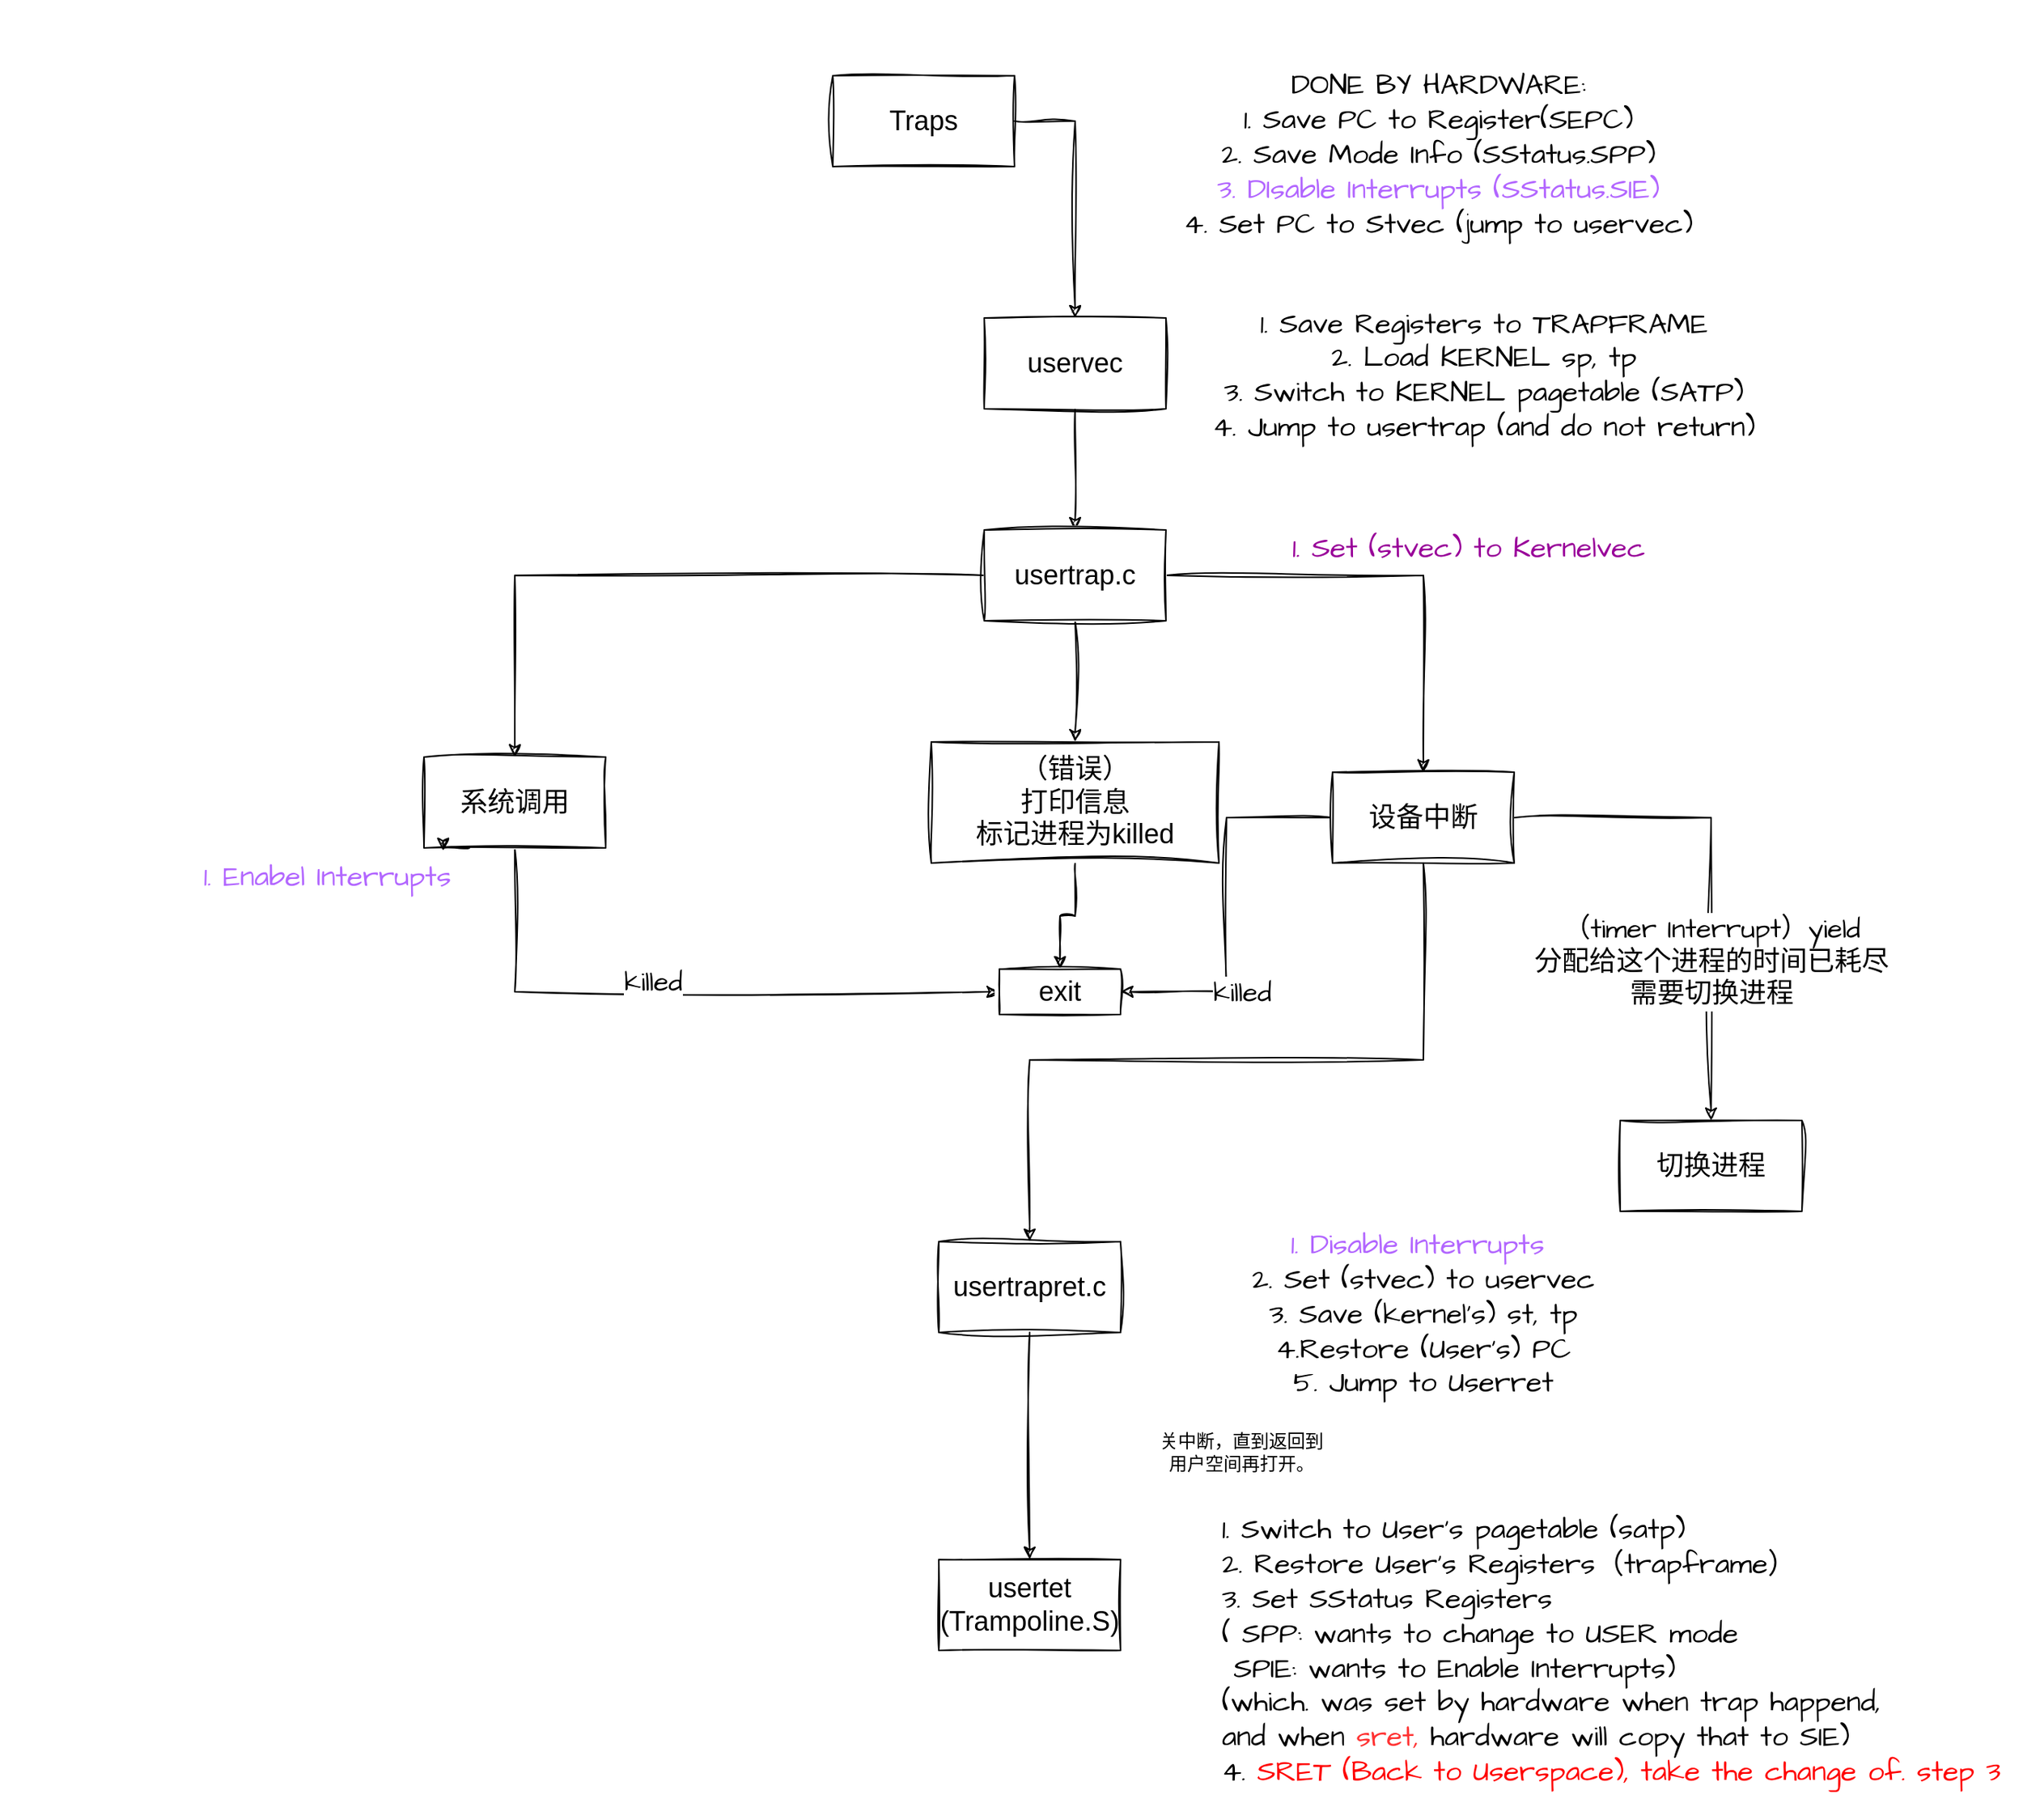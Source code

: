 <mxfile version="25.0.3">
  <diagram name="Page-1" id="ETo6zAyv9eM8zPz0Tk6u">
    <mxGraphModel dx="1658" dy="576" grid="1" gridSize="10" guides="1" tooltips="1" connect="1" arrows="1" fold="1" page="1" pageScale="1" pageWidth="850" pageHeight="1100" math="0" shadow="0">
      <root>
        <mxCell id="0" />
        <mxCell id="1" parent="0" />
        <mxCell id="SmOO62gGQW3gwtHyzNJO-10" value="&lt;div&gt;&lt;br&gt;&lt;/div&gt;&lt;div&gt;&lt;br&gt;&lt;/div&gt;&lt;div&gt;&lt;br&gt;&lt;/div&gt;" style="edgeStyle=orthogonalEdgeStyle;rounded=0;sketch=1;hachureGap=4;jiggle=2;curveFitting=1;orthogonalLoop=1;jettySize=auto;html=1;exitX=1;exitY=0.5;exitDx=0;exitDy=0;fontFamily=Architects Daughter;fontSource=https%3A%2F%2Ffonts.googleapis.com%2Fcss%3Ffamily%3DArchitects%2BDaughter;fontSize=18;" edge="1" parent="1" source="SmOO62gGQW3gwtHyzNJO-1" target="SmOO62gGQW3gwtHyzNJO-3">
          <mxGeometry relative="1" as="geometry" />
        </mxCell>
        <mxCell id="SmOO62gGQW3gwtHyzNJO-1" value="&lt;font&gt;Traps&lt;/font&gt;" style="rounded=0;whiteSpace=wrap;html=1;sketch=1;curveFitting=1;jiggle=2;fontSize=18;" vertex="1" parent="1">
          <mxGeometry x="140" y="60" width="120" height="60" as="geometry" />
        </mxCell>
        <mxCell id="SmOO62gGQW3gwtHyzNJO-11" style="edgeStyle=orthogonalEdgeStyle;rounded=0;sketch=1;hachureGap=4;jiggle=2;curveFitting=1;orthogonalLoop=1;jettySize=auto;html=1;entryX=0.5;entryY=0;entryDx=0;entryDy=0;fontFamily=Architects Daughter;fontSource=https%3A%2F%2Ffonts.googleapis.com%2Fcss%3Ffamily%3DArchitects%2BDaughter;fontSize=18;" edge="1" parent="1" source="SmOO62gGQW3gwtHyzNJO-3" target="SmOO62gGQW3gwtHyzNJO-4">
          <mxGeometry relative="1" as="geometry" />
        </mxCell>
        <mxCell id="SmOO62gGQW3gwtHyzNJO-3" value="&lt;span&gt;uservec&lt;/span&gt;" style="rounded=0;whiteSpace=wrap;html=1;sketch=1;curveFitting=1;jiggle=2;fontSize=18;" vertex="1" parent="1">
          <mxGeometry x="240" y="220" width="120" height="60" as="geometry" />
        </mxCell>
        <mxCell id="SmOO62gGQW3gwtHyzNJO-21" value="" style="edgeStyle=orthogonalEdgeStyle;rounded=0;sketch=1;hachureGap=4;jiggle=2;curveFitting=1;orthogonalLoop=1;jettySize=auto;html=1;fontFamily=Architects Daughter;fontSource=https%3A%2F%2Ffonts.googleapis.com%2Fcss%3Ffamily%3DArchitects%2BDaughter;" edge="1" parent="1" source="SmOO62gGQW3gwtHyzNJO-4" target="SmOO62gGQW3gwtHyzNJO-20">
          <mxGeometry relative="1" as="geometry" />
        </mxCell>
        <mxCell id="SmOO62gGQW3gwtHyzNJO-23" value="" style="edgeStyle=orthogonalEdgeStyle;rounded=0;sketch=1;hachureGap=4;jiggle=2;curveFitting=1;orthogonalLoop=1;jettySize=auto;html=1;fontFamily=Architects Daughter;fontSource=https%3A%2F%2Ffonts.googleapis.com%2Fcss%3Ffamily%3DArchitects%2BDaughter;" edge="1" parent="1" source="SmOO62gGQW3gwtHyzNJO-4" target="SmOO62gGQW3gwtHyzNJO-22">
          <mxGeometry relative="1" as="geometry" />
        </mxCell>
        <mxCell id="SmOO62gGQW3gwtHyzNJO-36" style="edgeStyle=orthogonalEdgeStyle;rounded=0;sketch=1;hachureGap=4;jiggle=2;curveFitting=1;orthogonalLoop=1;jettySize=auto;html=1;fontFamily=Architects Daughter;fontSource=https%3A%2F%2Ffonts.googleapis.com%2Fcss%3Ffamily%3DArchitects%2BDaughter;" edge="1" parent="1" source="SmOO62gGQW3gwtHyzNJO-4" target="SmOO62gGQW3gwtHyzNJO-34">
          <mxGeometry relative="1" as="geometry" />
        </mxCell>
        <mxCell id="SmOO62gGQW3gwtHyzNJO-4" value="&lt;span&gt;usertrap.c&lt;/span&gt;" style="rounded=0;whiteSpace=wrap;html=1;sketch=1;curveFitting=1;jiggle=2;fontSize=18;" vertex="1" parent="1">
          <mxGeometry x="240" y="360" width="120" height="60" as="geometry" />
        </mxCell>
        <mxCell id="SmOO62gGQW3gwtHyzNJO-43" value="" style="edgeStyle=orthogonalEdgeStyle;rounded=0;sketch=1;hachureGap=4;jiggle=2;curveFitting=1;orthogonalLoop=1;jettySize=auto;html=1;fontFamily=Architects Daughter;fontSource=https%3A%2F%2Ffonts.googleapis.com%2Fcss%3Ffamily%3DArchitects%2BDaughter;" edge="1" parent="1" source="SmOO62gGQW3gwtHyzNJO-5" target="SmOO62gGQW3gwtHyzNJO-42">
          <mxGeometry relative="1" as="geometry" />
        </mxCell>
        <mxCell id="SmOO62gGQW3gwtHyzNJO-5" value="&lt;span&gt;usertrapret.c&lt;/span&gt;" style="rounded=0;whiteSpace=wrap;html=1;sketch=1;curveFitting=1;jiggle=2;fontSize=18;" vertex="1" parent="1">
          <mxGeometry x="210" y="830" width="120" height="60" as="geometry" />
        </mxCell>
        <mxCell id="SmOO62gGQW3gwtHyzNJO-39" style="edgeStyle=orthogonalEdgeStyle;rounded=0;sketch=1;hachureGap=4;jiggle=2;curveFitting=1;orthogonalLoop=1;jettySize=auto;html=1;entryX=0.5;entryY=0;entryDx=0;entryDy=0;fontFamily=Architects Daughter;fontSource=https%3A%2F%2Ffonts.googleapis.com%2Fcss%3Ffamily%3DArchitects%2BDaughter;exitX=0.5;exitY=1;exitDx=0;exitDy=0;" edge="1" parent="1" source="SmOO62gGQW3gwtHyzNJO-34" target="SmOO62gGQW3gwtHyzNJO-5">
          <mxGeometry relative="1" as="geometry">
            <Array as="points">
              <mxPoint x="530" y="710" />
              <mxPoint x="270" y="710" />
              <mxPoint x="270" y="820" />
            </Array>
          </mxGeometry>
        </mxCell>
        <mxCell id="SmOO62gGQW3gwtHyzNJO-14" value="&lt;span&gt;切换进程&lt;/span&gt;" style="rounded=0;whiteSpace=wrap;html=1;sketch=1;curveFitting=1;jiggle=2;fontSize=18;" vertex="1" parent="1">
          <mxGeometry x="660" y="750" width="120" height="60" as="geometry" />
        </mxCell>
        <mxCell id="SmOO62gGQW3gwtHyzNJO-26" value="" style="edgeStyle=orthogonalEdgeStyle;rounded=0;sketch=1;hachureGap=4;jiggle=2;curveFitting=1;orthogonalLoop=1;jettySize=auto;html=1;fontFamily=Architects Daughter;fontSource=https%3A%2F%2Ffonts.googleapis.com%2Fcss%3Ffamily%3DArchitects%2BDaughter;" edge="1" parent="1" source="SmOO62gGQW3gwtHyzNJO-20" target="SmOO62gGQW3gwtHyzNJO-25">
          <mxGeometry relative="1" as="geometry" />
        </mxCell>
        <mxCell id="SmOO62gGQW3gwtHyzNJO-20" value="（错误）&lt;div&gt;打印信息&lt;/div&gt;&lt;div&gt;标记进程为killed&lt;/div&gt;" style="rounded=0;whiteSpace=wrap;html=1;sketch=1;curveFitting=1;jiggle=2;fontSize=18;" vertex="1" parent="1">
          <mxGeometry x="205" y="500" width="190" height="80" as="geometry" />
        </mxCell>
        <mxCell id="SmOO62gGQW3gwtHyzNJO-31" style="edgeStyle=orthogonalEdgeStyle;rounded=0;sketch=1;hachureGap=4;jiggle=2;curveFitting=1;orthogonalLoop=1;jettySize=auto;html=1;entryX=0;entryY=0.5;entryDx=0;entryDy=0;fontFamily=Architects Daughter;fontSource=https%3A%2F%2Ffonts.googleapis.com%2Fcss%3Ffamily%3DArchitects%2BDaughter;exitX=0.5;exitY=1;exitDx=0;exitDy=0;" edge="1" parent="1" source="SmOO62gGQW3gwtHyzNJO-22" target="SmOO62gGQW3gwtHyzNJO-25">
          <mxGeometry relative="1" as="geometry">
            <Array as="points">
              <mxPoint x="-70" y="665" />
            </Array>
          </mxGeometry>
        </mxCell>
        <mxCell id="SmOO62gGQW3gwtHyzNJO-32" value="&lt;font style=&quot;font-size: 18px;&quot;&gt;killed&lt;/font&gt;&lt;div&gt;&lt;br&gt;&lt;/div&gt;" style="edgeLabel;html=1;align=center;verticalAlign=middle;resizable=0;points=[];sketch=1;hachureGap=4;jiggle=2;curveFitting=1;fontFamily=Architects Daughter;fontSource=https%3A%2F%2Ffonts.googleapis.com%2Fcss%3Ffamily%3DArchitects%2BDaughter;" vertex="1" connectable="0" parent="SmOO62gGQW3gwtHyzNJO-31">
          <mxGeometry x="0.346" y="-1" relative="1" as="geometry">
            <mxPoint x="-94" y="-1" as="offset" />
          </mxGeometry>
        </mxCell>
        <mxCell id="SmOO62gGQW3gwtHyzNJO-22" value="系统调用" style="rounded=0;whiteSpace=wrap;html=1;sketch=1;curveFitting=1;jiggle=2;fontSize=18;" vertex="1" parent="1">
          <mxGeometry x="-130" y="510" width="120" height="60" as="geometry" />
        </mxCell>
        <mxCell id="SmOO62gGQW3gwtHyzNJO-25" value="exit" style="rounded=0;whiteSpace=wrap;html=1;sketch=1;curveFitting=1;jiggle=2;fontSize=18;" vertex="1" parent="1">
          <mxGeometry x="250" y="650" width="80" height="30" as="geometry" />
        </mxCell>
        <mxCell id="SmOO62gGQW3gwtHyzNJO-37" style="edgeStyle=orthogonalEdgeStyle;rounded=0;sketch=1;hachureGap=4;jiggle=2;curveFitting=1;orthogonalLoop=1;jettySize=auto;html=1;entryX=0.5;entryY=0;entryDx=0;entryDy=0;fontFamily=Architects Daughter;fontSource=https%3A%2F%2Ffonts.googleapis.com%2Fcss%3Ffamily%3DArchitects%2BDaughter;" edge="1" parent="1" source="SmOO62gGQW3gwtHyzNJO-34" target="SmOO62gGQW3gwtHyzNJO-14">
          <mxGeometry relative="1" as="geometry" />
        </mxCell>
        <mxCell id="SmOO62gGQW3gwtHyzNJO-38" value="&lt;span style=&quot;font-size: 18px;&quot;&gt;（timer Interrupt）yield&lt;/span&gt;&lt;div&gt;&lt;span style=&quot;font-size: 18px;&quot;&gt;分配给这个进程的时间已耗尽&lt;/span&gt;&lt;/div&gt;&lt;div&gt;&lt;span style=&quot;font-size: 18px;&quot;&gt;需要切换进程&lt;/span&gt;&lt;/div&gt;" style="edgeLabel;html=1;align=center;verticalAlign=middle;resizable=0;points=[];sketch=1;hachureGap=4;jiggle=2;curveFitting=1;fontFamily=Architects Daughter;fontSource=https%3A%2F%2Ffonts.googleapis.com%2Fcss%3Ffamily%3DArchitects%2BDaughter;" vertex="1" connectable="0" parent="SmOO62gGQW3gwtHyzNJO-37">
          <mxGeometry x="0.03" y="-3" relative="1" as="geometry">
            <mxPoint x="3" y="55" as="offset" />
          </mxGeometry>
        </mxCell>
        <mxCell id="SmOO62gGQW3gwtHyzNJO-46" style="edgeStyle=orthogonalEdgeStyle;rounded=0;sketch=1;hachureGap=4;jiggle=2;curveFitting=1;orthogonalLoop=1;jettySize=auto;html=1;entryX=1;entryY=0.5;entryDx=0;entryDy=0;fontFamily=Architects Daughter;fontSource=https%3A%2F%2Ffonts.googleapis.com%2Fcss%3Ffamily%3DArchitects%2BDaughter;" edge="1" parent="1" source="SmOO62gGQW3gwtHyzNJO-34" target="SmOO62gGQW3gwtHyzNJO-25">
          <mxGeometry relative="1" as="geometry" />
        </mxCell>
        <mxCell id="SmOO62gGQW3gwtHyzNJO-47" value="&lt;font style=&quot;font-size: 18px;&quot;&gt;killed&lt;/font&gt;" style="edgeLabel;html=1;align=center;verticalAlign=middle;resizable=0;points=[];sketch=1;hachureGap=4;jiggle=2;curveFitting=1;fontFamily=Architects Daughter;fontSource=https%3A%2F%2Ffonts.googleapis.com%2Fcss%3Ffamily%3DArchitects%2BDaughter;" vertex="1" connectable="0" parent="SmOO62gGQW3gwtHyzNJO-46">
          <mxGeometry x="0.286" y="2" relative="1" as="geometry">
            <mxPoint x="8" y="21" as="offset" />
          </mxGeometry>
        </mxCell>
        <mxCell id="SmOO62gGQW3gwtHyzNJO-34" value="设备中断" style="rounded=0;whiteSpace=wrap;html=1;sketch=1;curveFitting=1;jiggle=2;fontSize=18;" vertex="1" parent="1">
          <mxGeometry x="470" y="520" width="120" height="60" as="geometry" />
        </mxCell>
        <mxCell id="SmOO62gGQW3gwtHyzNJO-42" value="usertet (Trampoline.S&lt;span style=&quot;background-color: initial;&quot;&gt;)&lt;/span&gt;" style="rounded=0;whiteSpace=wrap;html=1;sketch=1;curveFitting=1;jiggle=2;fontSize=18;" vertex="1" parent="1">
          <mxGeometry x="210" y="1040" width="120" height="60" as="geometry" />
        </mxCell>
        <mxCell id="SmOO62gGQW3gwtHyzNJO-45" value="关中断，直到返回到用户空间再打开。" style="text;html=1;align=center;verticalAlign=middle;whiteSpace=wrap;rounded=0;fontFamily=Architects Daughter;fontSource=https%3A%2F%2Ffonts.googleapis.com%2Fcss%3Ffamily%3DArchitects%2BDaughter;" vertex="1" parent="1">
          <mxGeometry x="350" y="950" width="120" height="40" as="geometry" />
        </mxCell>
        <mxCell id="SmOO62gGQW3gwtHyzNJO-48" value="&lt;div&gt;&lt;span style=&quot;font-size: 19px;&quot;&gt;DONE BY HARDWARE:&lt;/span&gt;&lt;/div&gt;&lt;span style=&quot;font-size: 19px;&quot;&gt;1. Save PC to Register(SEPC)&lt;/span&gt;&lt;div&gt;&lt;span style=&quot;font-size: 19px;&quot;&gt;2. Save Mode Info (SStatus.SPP)&lt;/span&gt;&lt;/div&gt;&lt;div&gt;&lt;span style=&quot;font-size: 19px;&quot;&gt;&lt;font color=&quot;#b266ff&quot;&gt;3. DIsable Interrupts (SStatus.SIE)&lt;/font&gt;&lt;/span&gt;&lt;/div&gt;&lt;div&gt;&lt;div&gt;&lt;span style=&quot;font-size: 19px;&quot;&gt;4. Set PC to Stvec (jump to uservec)&lt;br&gt;&lt;/span&gt;&lt;div&gt;&lt;br&gt;&lt;/div&gt;&lt;/div&gt;&lt;/div&gt;" style="text;html=1;align=center;verticalAlign=middle;whiteSpace=wrap;rounded=0;fontFamily=Architects Daughter;fontSource=https%3A%2F%2Ffonts.googleapis.com%2Fcss%3Ffamily%3DArchitects%2BDaughter;" vertex="1" parent="1">
          <mxGeometry x="370" y="10" width="340" height="220" as="geometry" />
        </mxCell>
        <mxCell id="SmOO62gGQW3gwtHyzNJO-49" value="&lt;div&gt;&lt;span style=&quot;font-size: 19px;&quot;&gt;1. Save Registers to TRAPFRAME&lt;/span&gt;&lt;/div&gt;&lt;div&gt;&lt;span style=&quot;font-size: 19px;&quot;&gt;2. Load KERNEL sp, tp&lt;/span&gt;&lt;/div&gt;&lt;div&gt;&lt;span style=&quot;font-size: 19px;&quot;&gt;3. Switch to KERNEL pagetable (SATP)&lt;/span&gt;&lt;/div&gt;&lt;div&gt;&lt;span style=&quot;font-size: 19px;&quot;&gt;4. Jump to usertrap (and do not return)&lt;/span&gt;&lt;/div&gt;&lt;div&gt;&lt;span style=&quot;font-size: 19px;&quot;&gt;&lt;br&gt;&lt;/span&gt;&lt;/div&gt;" style="text;html=1;align=center;verticalAlign=middle;whiteSpace=wrap;rounded=0;fontFamily=Architects Daughter;fontSource=https%3A%2F%2Ffonts.googleapis.com%2Fcss%3Ffamily%3DArchitects%2BDaughter;" vertex="1" parent="1">
          <mxGeometry x="350" y="160" width="440" height="220" as="geometry" />
        </mxCell>
        <mxCell id="SmOO62gGQW3gwtHyzNJO-50" style="edgeStyle=orthogonalEdgeStyle;rounded=0;sketch=1;hachureGap=4;jiggle=2;curveFitting=1;orthogonalLoop=1;jettySize=auto;html=1;exitX=0.25;exitY=1;exitDx=0;exitDy=0;entryX=0.106;entryY=1.031;entryDx=0;entryDy=0;entryPerimeter=0;fontFamily=Architects Daughter;fontSource=https%3A%2F%2Ffonts.googleapis.com%2Fcss%3Ffamily%3DArchitects%2BDaughter;" edge="1" parent="1" source="SmOO62gGQW3gwtHyzNJO-22" target="SmOO62gGQW3gwtHyzNJO-22">
          <mxGeometry relative="1" as="geometry" />
        </mxCell>
        <mxCell id="SmOO62gGQW3gwtHyzNJO-51" value="&lt;span style=&quot;font-size: 19px;&quot;&gt;&lt;font color=&quot;#b266ff&quot;&gt;1. Enabel Interrupts&amp;nbsp;&lt;/font&gt;&lt;/span&gt;" style="text;html=1;align=center;verticalAlign=middle;whiteSpace=wrap;rounded=0;fontFamily=Architects Daughter;fontSource=https%3A%2F%2Ffonts.googleapis.com%2Fcss%3Ffamily%3DArchitects%2BDaughter;" vertex="1" parent="1">
          <mxGeometry x="-410" y="480" width="440" height="220" as="geometry" />
        </mxCell>
        <mxCell id="SmOO62gGQW3gwtHyzNJO-52" value="&lt;span style=&quot;font-size: 19px;&quot;&gt;&lt;font color=&quot;#990099&quot;&gt;1. Set (stvec) to Kernelvec&lt;/font&gt;&lt;/span&gt;&lt;div&gt;&lt;br&gt;&lt;/div&gt;" style="text;html=1;align=center;verticalAlign=middle;whiteSpace=wrap;rounded=0;fontFamily=Architects Daughter;fontSource=https%3A%2F%2Ffonts.googleapis.com%2Fcss%3Ffamily%3DArchitects%2BDaughter;" vertex="1" parent="1">
          <mxGeometry x="340" y="270" width="440" height="220" as="geometry" />
        </mxCell>
        <mxCell id="SmOO62gGQW3gwtHyzNJO-53" value="&lt;div&gt;&lt;span style=&quot;font-size: 19px;&quot;&gt;&lt;font color=&quot;#b266ff&quot;&gt;1. Disable Interrupts&amp;nbsp;&lt;/font&gt;&lt;/span&gt;&lt;/div&gt;&lt;div&gt;&lt;span style=&quot;font-size: 19px;&quot;&gt;2. Set (stvec) to uservec&lt;/span&gt;&lt;/div&gt;&lt;div&gt;&lt;span style=&quot;font-size: 19px;&quot;&gt;3. Save (kernel&#39;s) st, tp&lt;/span&gt;&lt;/div&gt;&lt;div&gt;&lt;span style=&quot;font-size: 19px;&quot;&gt;4.Restore (User&#39;s) PC&lt;/span&gt;&lt;/div&gt;&lt;div&gt;&lt;span style=&quot;font-size: 19px;&quot;&gt;5. Jump to Userret&lt;/span&gt;&lt;/div&gt;&lt;div&gt;&lt;span style=&quot;font-size: 19px;&quot;&gt;&lt;br&gt;&lt;/span&gt;&lt;/div&gt;" style="text;html=1;align=center;verticalAlign=middle;whiteSpace=wrap;rounded=0;fontFamily=Architects Daughter;fontSource=https%3A%2F%2Ffonts.googleapis.com%2Fcss%3Ffamily%3DArchitects%2BDaughter;" vertex="1" parent="1">
          <mxGeometry x="310" y="780" width="440" height="220" as="geometry" />
        </mxCell>
        <mxCell id="SmOO62gGQW3gwtHyzNJO-54" value="&lt;div&gt;&lt;span style=&quot;font-size: 19px;&quot;&gt;1. Switch to User&#39;s pagetable (satp)&lt;/span&gt;&lt;/div&gt;&lt;div&gt;&lt;span style=&quot;font-size: 19px;&quot;&gt;2. Restore User&#39;s Registers（trapframe）&lt;/span&gt;&lt;/div&gt;&lt;div&gt;&lt;span style=&quot;font-size: 19px;&quot;&gt;3. Set SStatus Registers&amp;nbsp;&lt;/span&gt;&lt;/div&gt;&lt;div&gt;&lt;span style=&quot;font-size: 19px;&quot;&gt;( SPP: wants to change to USER mode&amp;nbsp; &amp;nbsp;&lt;/span&gt;&lt;/div&gt;&lt;div&gt;&lt;span style=&quot;font-size: 19px;&quot;&gt;&amp;nbsp;SPIE: wants to Enable Interrupts&lt;/span&gt;&lt;span style=&quot;font-size: 19px; background-color: initial;&quot;&gt;)&lt;/span&gt;&lt;/div&gt;&lt;div&gt;&lt;span style=&quot;font-size: 19px;&quot;&gt;(which. was set by hardware when trap happend,&lt;/span&gt;&lt;/div&gt;&lt;div&gt;&lt;span style=&quot;font-size: 19px;&quot;&gt;and when &lt;font color=&quot;#ff3333&quot;&gt;sret,&lt;/font&gt; hardware will copy that to SIE)&lt;/span&gt;&lt;/div&gt;&lt;div&gt;&lt;span style=&quot;font-size: 19px;&quot;&gt;4. &lt;font color=&quot;#ff0000&quot;&gt;SRET (Back to Userspace), take the change of. step 3&lt;/font&gt;&lt;/span&gt;&lt;/div&gt;" style="text;html=1;align=left;verticalAlign=middle;whiteSpace=wrap;rounded=0;fontFamily=Architects Daughter;fontSource=https%3A%2F%2Ffonts.googleapis.com%2Fcss%3Ffamily%3DArchitects%2BDaughter;" vertex="1" parent="1">
          <mxGeometry x="395" y="990" width="530" height="221" as="geometry" />
        </mxCell>
      </root>
    </mxGraphModel>
  </diagram>
</mxfile>
